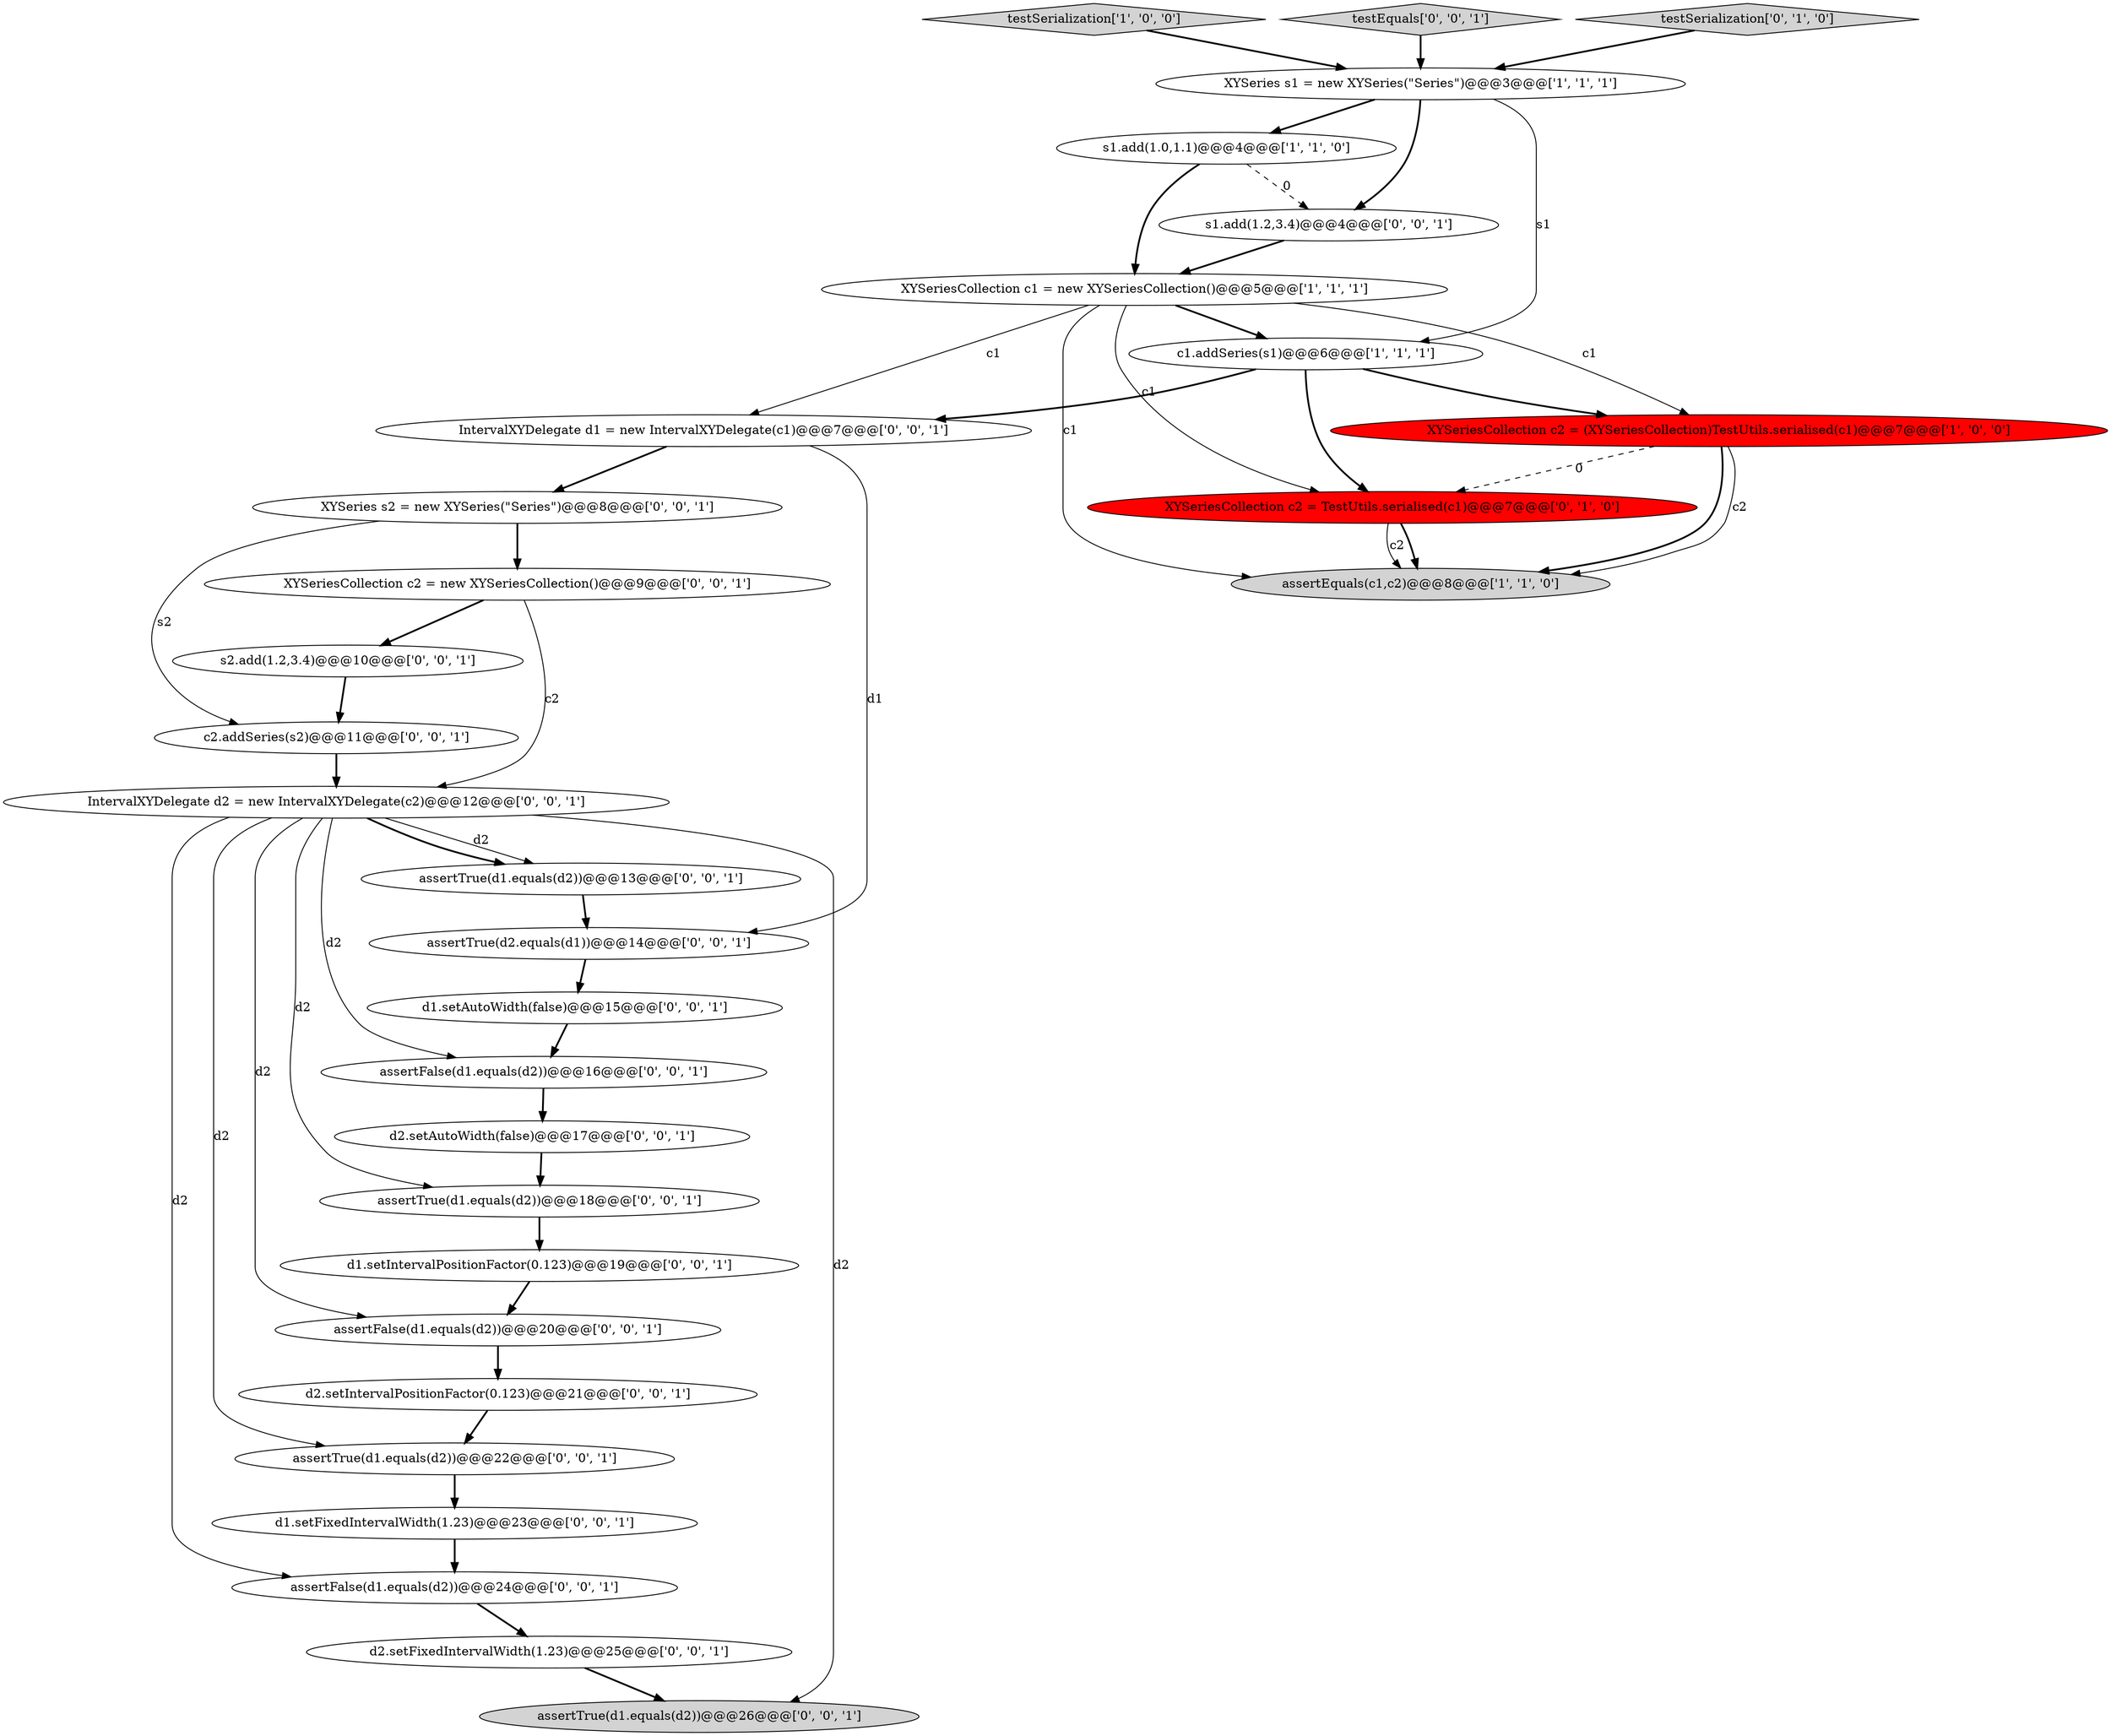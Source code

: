 digraph {
21 [style = filled, label = "d2.setFixedIntervalWidth(1.23)@@@25@@@['0', '0', '1']", fillcolor = white, shape = ellipse image = "AAA0AAABBB3BBB"];
1 [style = filled, label = "s1.add(1.0,1.1)@@@4@@@['1', '1', '0']", fillcolor = white, shape = ellipse image = "AAA0AAABBB1BBB"];
2 [style = filled, label = "testSerialization['1', '0', '0']", fillcolor = lightgray, shape = diamond image = "AAA0AAABBB1BBB"];
7 [style = filled, label = "XYSeriesCollection c2 = TestUtils.serialised(c1)@@@7@@@['0', '1', '0']", fillcolor = red, shape = ellipse image = "AAA1AAABBB2BBB"];
25 [style = filled, label = "XYSeriesCollection c2 = new XYSeriesCollection()@@@9@@@['0', '0', '1']", fillcolor = white, shape = ellipse image = "AAA0AAABBB3BBB"];
26 [style = filled, label = "d1.setAutoWidth(false)@@@15@@@['0', '0', '1']", fillcolor = white, shape = ellipse image = "AAA0AAABBB3BBB"];
22 [style = filled, label = "d1.setIntervalPositionFactor(0.123)@@@19@@@['0', '0', '1']", fillcolor = white, shape = ellipse image = "AAA0AAABBB3BBB"];
4 [style = filled, label = "c1.addSeries(s1)@@@6@@@['1', '1', '1']", fillcolor = white, shape = ellipse image = "AAA0AAABBB1BBB"];
11 [style = filled, label = "assertFalse(d1.equals(d2))@@@24@@@['0', '0', '1']", fillcolor = white, shape = ellipse image = "AAA0AAABBB3BBB"];
3 [style = filled, label = "XYSeries s1 = new XYSeries(\"Series\")@@@3@@@['1', '1', '1']", fillcolor = white, shape = ellipse image = "AAA0AAABBB1BBB"];
18 [style = filled, label = "assertFalse(d1.equals(d2))@@@20@@@['0', '0', '1']", fillcolor = white, shape = ellipse image = "AAA0AAABBB3BBB"];
29 [style = filled, label = "assertTrue(d1.equals(d2))@@@22@@@['0', '0', '1']", fillcolor = white, shape = ellipse image = "AAA0AAABBB3BBB"];
20 [style = filled, label = "s2.add(1.2,3.4)@@@10@@@['0', '0', '1']", fillcolor = white, shape = ellipse image = "AAA0AAABBB3BBB"];
30 [style = filled, label = "assertTrue(d2.equals(d1))@@@14@@@['0', '0', '1']", fillcolor = white, shape = ellipse image = "AAA0AAABBB3BBB"];
5 [style = filled, label = "XYSeriesCollection c2 = (XYSeriesCollection)TestUtils.serialised(c1)@@@7@@@['1', '0', '0']", fillcolor = red, shape = ellipse image = "AAA1AAABBB1BBB"];
27 [style = filled, label = "assertTrue(d1.equals(d2))@@@13@@@['0', '0', '1']", fillcolor = white, shape = ellipse image = "AAA0AAABBB3BBB"];
24 [style = filled, label = "XYSeries s2 = new XYSeries(\"Series\")@@@8@@@['0', '0', '1']", fillcolor = white, shape = ellipse image = "AAA0AAABBB3BBB"];
28 [style = filled, label = "IntervalXYDelegate d2 = new IntervalXYDelegate(c2)@@@12@@@['0', '0', '1']", fillcolor = white, shape = ellipse image = "AAA0AAABBB3BBB"];
0 [style = filled, label = "assertEquals(c1,c2)@@@8@@@['1', '1', '0']", fillcolor = lightgray, shape = ellipse image = "AAA0AAABBB1BBB"];
23 [style = filled, label = "IntervalXYDelegate d1 = new IntervalXYDelegate(c1)@@@7@@@['0', '0', '1']", fillcolor = white, shape = ellipse image = "AAA0AAABBB3BBB"];
16 [style = filled, label = "testEquals['0', '0', '1']", fillcolor = lightgray, shape = diamond image = "AAA0AAABBB3BBB"];
13 [style = filled, label = "d2.setIntervalPositionFactor(0.123)@@@21@@@['0', '0', '1']", fillcolor = white, shape = ellipse image = "AAA0AAABBB3BBB"];
15 [style = filled, label = "d2.setAutoWidth(false)@@@17@@@['0', '0', '1']", fillcolor = white, shape = ellipse image = "AAA0AAABBB3BBB"];
9 [style = filled, label = "assertTrue(d1.equals(d2))@@@26@@@['0', '0', '1']", fillcolor = lightgray, shape = ellipse image = "AAA0AAABBB3BBB"];
14 [style = filled, label = "c2.addSeries(s2)@@@11@@@['0', '0', '1']", fillcolor = white, shape = ellipse image = "AAA0AAABBB3BBB"];
19 [style = filled, label = "d1.setFixedIntervalWidth(1.23)@@@23@@@['0', '0', '1']", fillcolor = white, shape = ellipse image = "AAA0AAABBB3BBB"];
8 [style = filled, label = "testSerialization['0', '1', '0']", fillcolor = lightgray, shape = diamond image = "AAA0AAABBB2BBB"];
6 [style = filled, label = "XYSeriesCollection c1 = new XYSeriesCollection()@@@5@@@['1', '1', '1']", fillcolor = white, shape = ellipse image = "AAA0AAABBB1BBB"];
12 [style = filled, label = "assertFalse(d1.equals(d2))@@@16@@@['0', '0', '1']", fillcolor = white, shape = ellipse image = "AAA0AAABBB3BBB"];
17 [style = filled, label = "assertTrue(d1.equals(d2))@@@18@@@['0', '0', '1']", fillcolor = white, shape = ellipse image = "AAA0AAABBB3BBB"];
10 [style = filled, label = "s1.add(1.2,3.4)@@@4@@@['0', '0', '1']", fillcolor = white, shape = ellipse image = "AAA0AAABBB3BBB"];
16->3 [style = bold, label=""];
28->17 [style = solid, label="d2"];
23->30 [style = solid, label="d1"];
3->1 [style = bold, label=""];
27->30 [style = bold, label=""];
2->3 [style = bold, label=""];
11->21 [style = bold, label=""];
30->26 [style = bold, label=""];
8->3 [style = bold, label=""];
12->15 [style = bold, label=""];
28->18 [style = solid, label="d2"];
28->9 [style = solid, label="d2"];
14->28 [style = bold, label=""];
7->0 [style = bold, label=""];
20->14 [style = bold, label=""];
19->11 [style = bold, label=""];
1->10 [style = dashed, label="0"];
17->22 [style = bold, label=""];
28->27 [style = solid, label="d2"];
6->7 [style = solid, label="c1"];
10->6 [style = bold, label=""];
4->7 [style = bold, label=""];
28->29 [style = solid, label="d2"];
28->11 [style = solid, label="d2"];
6->5 [style = solid, label="c1"];
3->10 [style = bold, label=""];
6->4 [style = bold, label=""];
25->20 [style = bold, label=""];
23->24 [style = bold, label=""];
26->12 [style = bold, label=""];
1->6 [style = bold, label=""];
15->17 [style = bold, label=""];
22->18 [style = bold, label=""];
13->29 [style = bold, label=""];
29->19 [style = bold, label=""];
21->9 [style = bold, label=""];
5->0 [style = bold, label=""];
3->4 [style = solid, label="s1"];
6->0 [style = solid, label="c1"];
7->0 [style = solid, label="c2"];
25->28 [style = solid, label="c2"];
28->12 [style = solid, label="d2"];
24->25 [style = bold, label=""];
18->13 [style = bold, label=""];
24->14 [style = solid, label="s2"];
28->27 [style = bold, label=""];
5->7 [style = dashed, label="0"];
4->5 [style = bold, label=""];
4->23 [style = bold, label=""];
6->23 [style = solid, label="c1"];
5->0 [style = solid, label="c2"];
}
